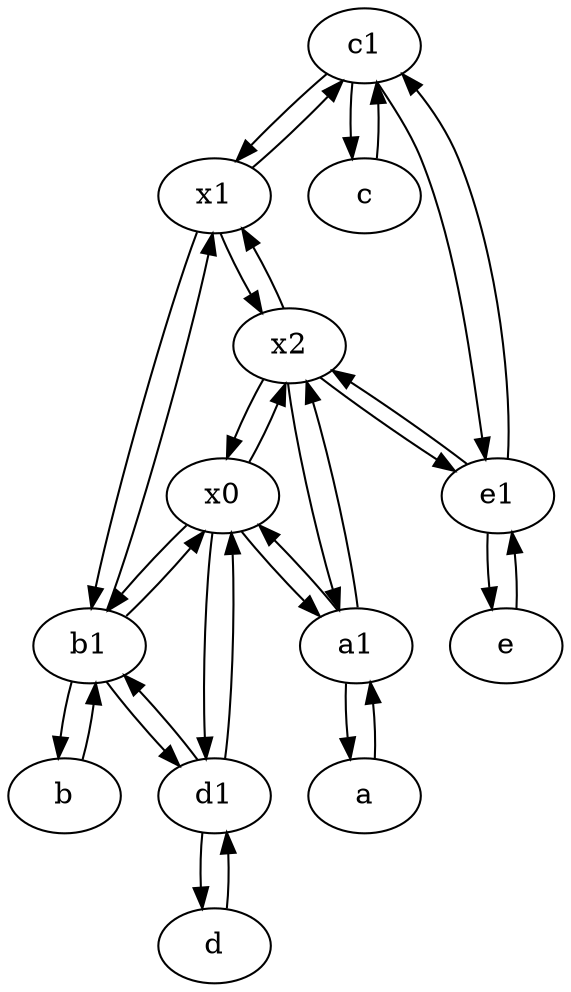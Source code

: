 digraph  {
	c1 [pos="30,15!"];
	d [pos="20,30!"];
	e [pos="30,50!"];
	x1;
	a [pos="40,10!"];
	x0;
	b1 [pos="45,20!"];
	a1 [pos="40,15!"];
	d1 [pos="25,30!"];
	b [pos="50,20!"];
	c [pos="20,10!"];
	e1 [pos="25,45!"];
	x2;
	x1 -> c1;
	d1 -> b1;
	e1 -> e;
	c1 -> x1;
	x1 -> x2;
	x2 -> x1;
	a1 -> x0;
	b1 -> d1;
	b1 -> b;
	a -> a1;
	e -> e1;
	c1 -> e1;
	x2 -> x0;
	d -> d1;
	b1 -> x1;
	b1 -> x0;
	x0 -> b1;
	c1 -> c;
	e1 -> c1;
	e1 -> x2;
	a1 -> a;
	x0 -> d1;
	x1 -> b1;
	d1 -> d;
	x0 -> a1;
	x0 -> x2;
	d1 -> x0;
	x2 -> e1;
	b -> b1;
	x2 -> a1;
	c -> c1;
	a1 -> x2;

	}